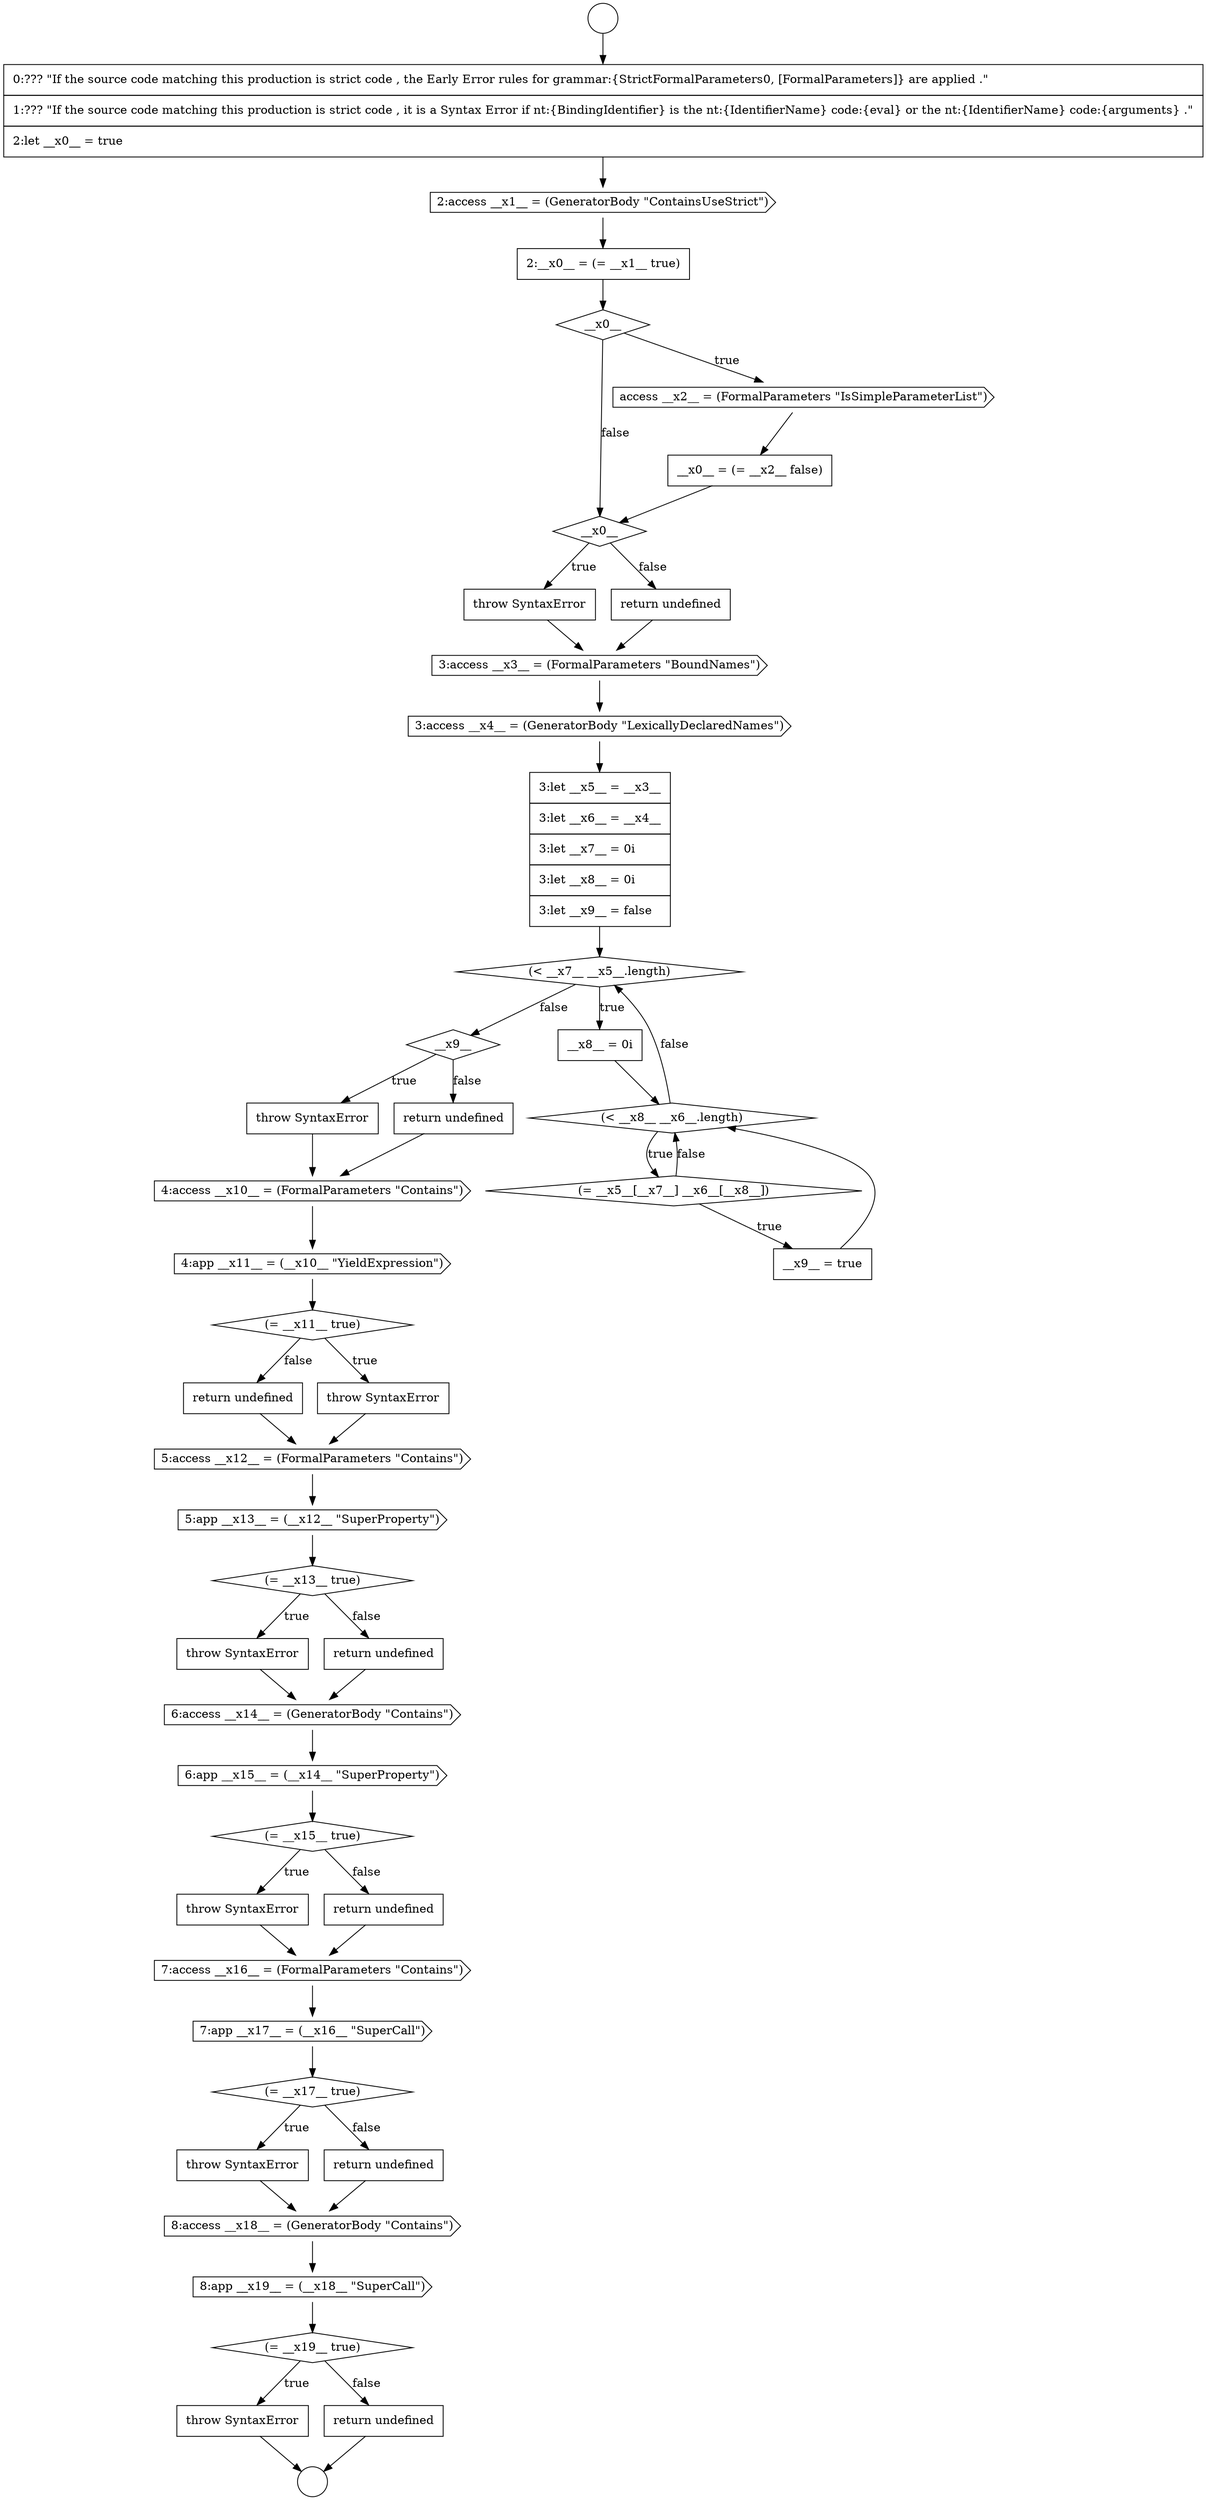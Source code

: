 digraph {
  node17021 [shape=none, margin=0, label=<<font color="black">
    <table border="0" cellborder="1" cellspacing="0" cellpadding="10">
      <tr><td align="left">throw SyntaxError</td></tr>
    </table>
  </font>> color="black" fillcolor="white" style=filled]
  node17004 [shape=none, margin=0, label=<<font color="black">
    <table border="0" cellborder="1" cellspacing="0" cellpadding="10">
      <tr><td align="left">3:let __x5__ = __x3__</td></tr>
      <tr><td align="left">3:let __x6__ = __x4__</td></tr>
      <tr><td align="left">3:let __x7__ = 0i</td></tr>
      <tr><td align="left">3:let __x8__ = 0i</td></tr>
      <tr><td align="left">3:let __x9__ = false</td></tr>
    </table>
  </font>> color="black" fillcolor="white" style=filled]
  node17008 [shape=diamond, label=<<font color="black">(= __x5__[__x7__] __x6__[__x8__])</font>> color="black" fillcolor="white" style=filled]
  node17000 [shape=none, margin=0, label=<<font color="black">
    <table border="0" cellborder="1" cellspacing="0" cellpadding="10">
      <tr><td align="left">throw SyntaxError</td></tr>
    </table>
  </font>> color="black" fillcolor="white" style=filled]
  node17010 [shape=diamond, label=<<font color="black">__x9__</font>> color="black" fillcolor="white" style=filled]
  node17022 [shape=none, margin=0, label=<<font color="black">
    <table border="0" cellborder="1" cellspacing="0" cellpadding="10">
      <tr><td align="left">return undefined</td></tr>
    </table>
  </font>> color="black" fillcolor="white" style=filled]
  node17018 [shape=cds, label=<<font color="black">5:access __x12__ = (FormalParameters &quot;Contains&quot;)</font>> color="black" fillcolor="white" style=filled]
  node17031 [shape=none, margin=0, label=<<font color="black">
    <table border="0" cellborder="1" cellspacing="0" cellpadding="10">
      <tr><td align="left">throw SyntaxError</td></tr>
    </table>
  </font>> color="black" fillcolor="white" style=filled]
  node16999 [shape=diamond, label=<<font color="black">__x0__</font>> color="black" fillcolor="white" style=filled]
  node17006 [shape=none, margin=0, label=<<font color="black">
    <table border="0" cellborder="1" cellspacing="0" cellpadding="10">
      <tr><td align="left">__x8__ = 0i</td></tr>
    </table>
  </font>> color="black" fillcolor="white" style=filled]
  node17020 [shape=diamond, label=<<font color="black">(= __x13__ true)</font>> color="black" fillcolor="white" style=filled]
  node17024 [shape=cds, label=<<font color="black">6:app __x15__ = (__x14__ &quot;SuperProperty&quot;)</font>> color="black" fillcolor="white" style=filled]
  node17003 [shape=cds, label=<<font color="black">3:access __x4__ = (GeneratorBody &quot;LexicallyDeclaredNames&quot;)</font>> color="black" fillcolor="white" style=filled]
  node17014 [shape=cds, label=<<font color="black">4:app __x11__ = (__x10__ &quot;YieldExpression&quot;)</font>> color="black" fillcolor="white" style=filled]
  node17011 [shape=none, margin=0, label=<<font color="black">
    <table border="0" cellborder="1" cellspacing="0" cellpadding="10">
      <tr><td align="left">throw SyntaxError</td></tr>
    </table>
  </font>> color="black" fillcolor="white" style=filled]
  node16994 [shape=cds, label=<<font color="black">2:access __x1__ = (GeneratorBody &quot;ContainsUseStrict&quot;)</font>> color="black" fillcolor="white" style=filled]
  node17026 [shape=none, margin=0, label=<<font color="black">
    <table border="0" cellborder="1" cellspacing="0" cellpadding="10">
      <tr><td align="left">throw SyntaxError</td></tr>
    </table>
  </font>> color="black" fillcolor="white" style=filled]
  node17036 [shape=none, margin=0, label=<<font color="black">
    <table border="0" cellborder="1" cellspacing="0" cellpadding="10">
      <tr><td align="left">throw SyntaxError</td></tr>
    </table>
  </font>> color="black" fillcolor="white" style=filled]
  node17017 [shape=none, margin=0, label=<<font color="black">
    <table border="0" cellborder="1" cellspacing="0" cellpadding="10">
      <tr><td align="left">return undefined</td></tr>
    </table>
  </font>> color="black" fillcolor="white" style=filled]
  node17005 [shape=diamond, label=<<font color="black">(&lt; __x7__ __x5__.length)</font>> color="black" fillcolor="white" style=filled]
  node17037 [shape=none, margin=0, label=<<font color="black">
    <table border="0" cellborder="1" cellspacing="0" cellpadding="10">
      <tr><td align="left">return undefined</td></tr>
    </table>
  </font>> color="black" fillcolor="white" style=filled]
  node17032 [shape=none, margin=0, label=<<font color="black">
    <table border="0" cellborder="1" cellspacing="0" cellpadding="10">
      <tr><td align="left">return undefined</td></tr>
    </table>
  </font>> color="black" fillcolor="white" style=filled]
  node17001 [shape=none, margin=0, label=<<font color="black">
    <table border="0" cellborder="1" cellspacing="0" cellpadding="10">
      <tr><td align="left">return undefined</td></tr>
    </table>
  </font>> color="black" fillcolor="white" style=filled]
  node17033 [shape=cds, label=<<font color="black">8:access __x18__ = (GeneratorBody &quot;Contains&quot;)</font>> color="black" fillcolor="white" style=filled]
  node16996 [shape=diamond, label=<<font color="black">__x0__</font>> color="black" fillcolor="white" style=filled]
  node16997 [shape=cds, label=<<font color="black">access __x2__ = (FormalParameters &quot;IsSimpleParameterList&quot;)</font>> color="black" fillcolor="white" style=filled]
  node17029 [shape=cds, label=<<font color="black">7:app __x17__ = (__x16__ &quot;SuperCall&quot;)</font>> color="black" fillcolor="white" style=filled]
  node17016 [shape=none, margin=0, label=<<font color="black">
    <table border="0" cellborder="1" cellspacing="0" cellpadding="10">
      <tr><td align="left">throw SyntaxError</td></tr>
    </table>
  </font>> color="black" fillcolor="white" style=filled]
  node17028 [shape=cds, label=<<font color="black">7:access __x16__ = (FormalParameters &quot;Contains&quot;)</font>> color="black" fillcolor="white" style=filled]
  node17009 [shape=none, margin=0, label=<<font color="black">
    <table border="0" cellborder="1" cellspacing="0" cellpadding="10">
      <tr><td align="left">__x9__ = true</td></tr>
    </table>
  </font>> color="black" fillcolor="white" style=filled]
  node16991 [shape=circle label=" " color="black" fillcolor="white" style=filled]
  node17019 [shape=cds, label=<<font color="black">5:app __x13__ = (__x12__ &quot;SuperProperty&quot;)</font>> color="black" fillcolor="white" style=filled]
  node17012 [shape=none, margin=0, label=<<font color="black">
    <table border="0" cellborder="1" cellspacing="0" cellpadding="10">
      <tr><td align="left">return undefined</td></tr>
    </table>
  </font>> color="black" fillcolor="white" style=filled]
  node17013 [shape=cds, label=<<font color="black">4:access __x10__ = (FormalParameters &quot;Contains&quot;)</font>> color="black" fillcolor="white" style=filled]
  node17002 [shape=cds, label=<<font color="black">3:access __x3__ = (FormalParameters &quot;BoundNames&quot;)</font>> color="black" fillcolor="white" style=filled]
  node17034 [shape=cds, label=<<font color="black">8:app __x19__ = (__x18__ &quot;SuperCall&quot;)</font>> color="black" fillcolor="white" style=filled]
  node17023 [shape=cds, label=<<font color="black">6:access __x14__ = (GeneratorBody &quot;Contains&quot;)</font>> color="black" fillcolor="white" style=filled]
  node17025 [shape=diamond, label=<<font color="black">(= __x15__ true)</font>> color="black" fillcolor="white" style=filled]
  node17027 [shape=none, margin=0, label=<<font color="black">
    <table border="0" cellborder="1" cellspacing="0" cellpadding="10">
      <tr><td align="left">return undefined</td></tr>
    </table>
  </font>> color="black" fillcolor="white" style=filled]
  node16998 [shape=none, margin=0, label=<<font color="black">
    <table border="0" cellborder="1" cellspacing="0" cellpadding="10">
      <tr><td align="left">__x0__ = (= __x2__ false)</td></tr>
    </table>
  </font>> color="black" fillcolor="white" style=filled]
  node17030 [shape=diamond, label=<<font color="black">(= __x17__ true)</font>> color="black" fillcolor="white" style=filled]
  node16995 [shape=none, margin=0, label=<<font color="black">
    <table border="0" cellborder="1" cellspacing="0" cellpadding="10">
      <tr><td align="left">2:__x0__ = (= __x1__ true)</td></tr>
    </table>
  </font>> color="black" fillcolor="white" style=filled]
  node16993 [shape=none, margin=0, label=<<font color="black">
    <table border="0" cellborder="1" cellspacing="0" cellpadding="10">
      <tr><td align="left">0:??? &quot;If the source code matching this production is strict code , the Early Error rules for grammar:{StrictFormalParameters0, [FormalParameters]} are applied .&quot;</td></tr>
      <tr><td align="left">1:??? &quot;If the source code matching this production is strict code , it is a Syntax Error if nt:{BindingIdentifier} is the nt:{IdentifierName} code:{eval} or the nt:{IdentifierName} code:{arguments} .&quot;</td></tr>
      <tr><td align="left">2:let __x0__ = true</td></tr>
    </table>
  </font>> color="black" fillcolor="white" style=filled]
  node17015 [shape=diamond, label=<<font color="black">(= __x11__ true)</font>> color="black" fillcolor="white" style=filled]
  node17007 [shape=diamond, label=<<font color="black">(&lt; __x8__ __x6__.length)</font>> color="black" fillcolor="white" style=filled]
  node17035 [shape=diamond, label=<<font color="black">(= __x19__ true)</font>> color="black" fillcolor="white" style=filled]
  node16992 [shape=circle label=" " color="black" fillcolor="white" style=filled]
  node17022 -> node17023 [ color="black"]
  node16996 -> node16997 [label=<<font color="black">true</font>> color="black"]
  node16996 -> node16999 [label=<<font color="black">false</font>> color="black"]
  node17012 -> node17013 [ color="black"]
  node17020 -> node17021 [label=<<font color="black">true</font>> color="black"]
  node17020 -> node17022 [label=<<font color="black">false</font>> color="black"]
  node17021 -> node17023 [ color="black"]
  node17002 -> node17003 [ color="black"]
  node17037 -> node16992 [ color="black"]
  node17000 -> node17002 [ color="black"]
  node17032 -> node17033 [ color="black"]
  node17008 -> node17009 [label=<<font color="black">true</font>> color="black"]
  node17008 -> node17007 [label=<<font color="black">false</font>> color="black"]
  node16997 -> node16998 [ color="black"]
  node17011 -> node17013 [ color="black"]
  node17019 -> node17020 [ color="black"]
  node17028 -> node17029 [ color="black"]
  node17029 -> node17030 [ color="black"]
  node17017 -> node17018 [ color="black"]
  node16999 -> node17000 [label=<<font color="black">true</font>> color="black"]
  node16999 -> node17001 [label=<<font color="black">false</font>> color="black"]
  node17030 -> node17031 [label=<<font color="black">true</font>> color="black"]
  node17030 -> node17032 [label=<<font color="black">false</font>> color="black"]
  node17014 -> node17015 [ color="black"]
  node17006 -> node17007 [ color="black"]
  node16994 -> node16995 [ color="black"]
  node16995 -> node16996 [ color="black"]
  node17031 -> node17033 [ color="black"]
  node16991 -> node16993 [ color="black"]
  node17033 -> node17034 [ color="black"]
  node17027 -> node17028 [ color="black"]
  node17013 -> node17014 [ color="black"]
  node17026 -> node17028 [ color="black"]
  node17025 -> node17026 [label=<<font color="black">true</font>> color="black"]
  node17025 -> node17027 [label=<<font color="black">false</font>> color="black"]
  node17007 -> node17008 [label=<<font color="black">true</font>> color="black"]
  node17007 -> node17005 [label=<<font color="black">false</font>> color="black"]
  node17015 -> node17016 [label=<<font color="black">true</font>> color="black"]
  node17015 -> node17017 [label=<<font color="black">false</font>> color="black"]
  node17009 -> node17007 [ color="black"]
  node17018 -> node17019 [ color="black"]
  node17005 -> node17006 [label=<<font color="black">true</font>> color="black"]
  node17005 -> node17010 [label=<<font color="black">false</font>> color="black"]
  node17023 -> node17024 [ color="black"]
  node17035 -> node17036 [label=<<font color="black">true</font>> color="black"]
  node17035 -> node17037 [label=<<font color="black">false</font>> color="black"]
  node17034 -> node17035 [ color="black"]
  node17001 -> node17002 [ color="black"]
  node16993 -> node16994 [ color="black"]
  node17036 -> node16992 [ color="black"]
  node17010 -> node17011 [label=<<font color="black">true</font>> color="black"]
  node17010 -> node17012 [label=<<font color="black">false</font>> color="black"]
  node17004 -> node17005 [ color="black"]
  node17024 -> node17025 [ color="black"]
  node17003 -> node17004 [ color="black"]
  node16998 -> node16999 [ color="black"]
  node17016 -> node17018 [ color="black"]
}
